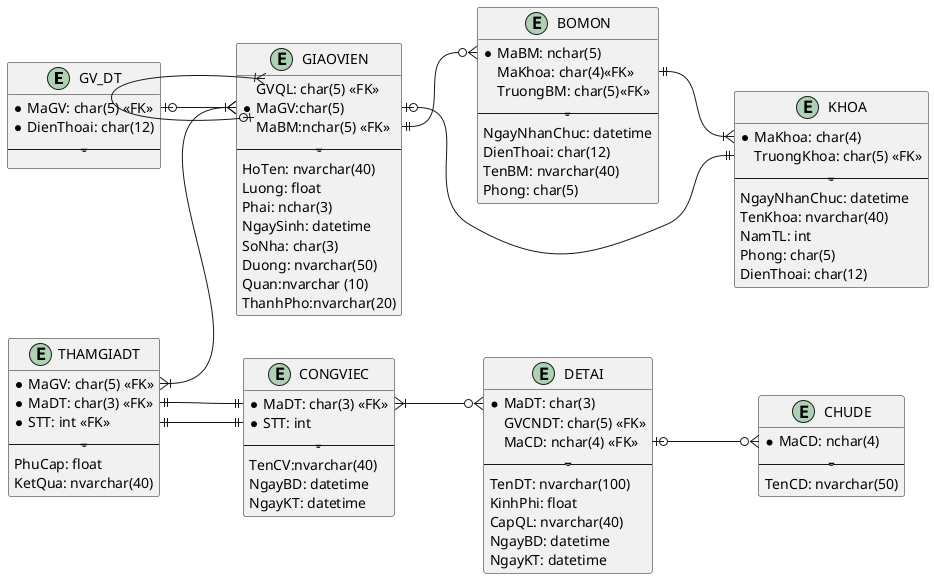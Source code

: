 @startuml
/'-----------------------'/ 
/' top to bottom direction '/
left to right direction 
skinparam roundcorner 5
/' skinparam linetype ortho '/ 

entity GV_DT
{
* MaGV: char(5) << FK>>
* DienThoai: char(12)
---------
}

entity GIAOVIEN
{
 GVQL: char(5) <<FK>>
* MaGV:char(5)
 MaBM:nchar(5) <<FK>>
---------
 HoTen: nvarchar(40)
 Luong: float
 Phai: nchar(3)
 NgaySinh: datetime 
 SoNha: char(3)
 Duong: nvarchar(50)
 Quan:nvarchar (10)
 ThanhPho:nvarchar(20)
}
/'-----------------------'/ 


/' entity GV_DT '/

entity BOMON
{
* MaBM: nchar(5)
MaKhoa: char(4)<<FK>>
TruongBM: char(5)<<FK>>
---------
NgayNhanChuc: datetime
DienThoai: char(12)
TenBM: nvarchar(40)
Phong: char(5)
}


entity KHOA
{
* MaKhoa: char(4)
 TruongKhoa: char(5) <<FK>>
---------
 NgayNhanChuc: datetime
 TenKhoa: nvarchar(40)
 NamTL: int
 Phong: char(5)
 DienThoai: char(12)
}

entity DETAI
{
* MaDT: char(3)
 GVCNDT: char(5) <<FK>>
 MaCD: nchar(4) <<FK>>
---------
 TenDT: nvarchar(100)
 KinhPhi: float
 CapQL: nvarchar(40)
 NgayBD: datetime 
 NgayKT: datetime 
}


entity CONGVIEC
{
* MaDT: char(3) <<FK>>
* STT: int 
---------
TenCV:nvarchar(40)
NgayBD: datetime 
NgayKT: datetime
}

entity CHUDE
{
* MaCD: nchar(4)
---------
TenCD: nvarchar(50)
}

entity THAMGIADT
{
* MaGV: char(5) <<FK>>
* MaDT: char(3) <<FK>>
* STT: int <<FK>>
---------
 PhuCap: float
 KetQua: nvarchar(40)
}


/' TODO quan he giua giao vien va giao vien quan ly '/
GIAOVIEN::GVQL }|--o| GIAOVIEN::MaGV
GIAOVIEN::MaBM ||--o{ BOMON::MaBM
GV_DT::MaGV |o--|{ GIAOVIEN::MaGV
BOMON::MaKhoa ||--|{ KHOA::MaKhoa
KHOA::TruongKhoa ||--o| GIAOVIEN::MaGV
DETAI::MaCD |o--o{ CHUDE::MaCD
CONGVIEC::MaDT }|--o{DETAI::MaDT
THAMGIADT::MaGV }|--|{GIAOVIEN::MaGV
THAMGIADT::MaDT ||--|| CONGVIEC::MaDT
THAMGIADT::STT ||--|| CONGVIEC::STT
@enduml
